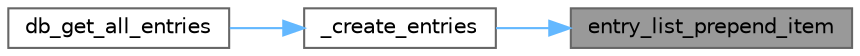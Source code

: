digraph "entry_list_prepend_item"
{
 // LATEX_PDF_SIZE
  bgcolor="transparent";
  edge [fontname=Helvetica,fontsize=10,labelfontname=Helvetica,labelfontsize=10];
  node [fontname=Helvetica,fontsize=10,shape=box,height=0.2,width=0.4];
  rankdir="RL";
  Node1 [id="Node000001",label="entry_list_prepend_item",height=0.2,width=0.4,color="gray40", fillcolor="grey60", style="filled", fontcolor="black",tooltip="Prepends an entry to the list."];
  Node1 -> Node2 [id="edge1_Node000001_Node000002",dir="back",color="steelblue1",style="solid",tooltip=" "];
  Node2 [id="Node000002",label="_create_entries",height=0.2,width=0.4,color="grey40", fillcolor="white", style="filled",URL="$db__manager_8c.html#af4cb9f20d8f5ae0dd4d3188741f0497f",tooltip=" "];
  Node2 -> Node3 [id="edge2_Node000002_Node000003",dir="back",color="steelblue1",style="solid",tooltip=" "];
  Node3 [id="Node000003",label="db_get_all_entries",height=0.2,width=0.4,color="grey40", fillcolor="white", style="filled",URL="$db__manager_8c.html#ad73addfafde9aff845004160c21b653a",tooltip="Retrieves all entries from the database without password."];
}
